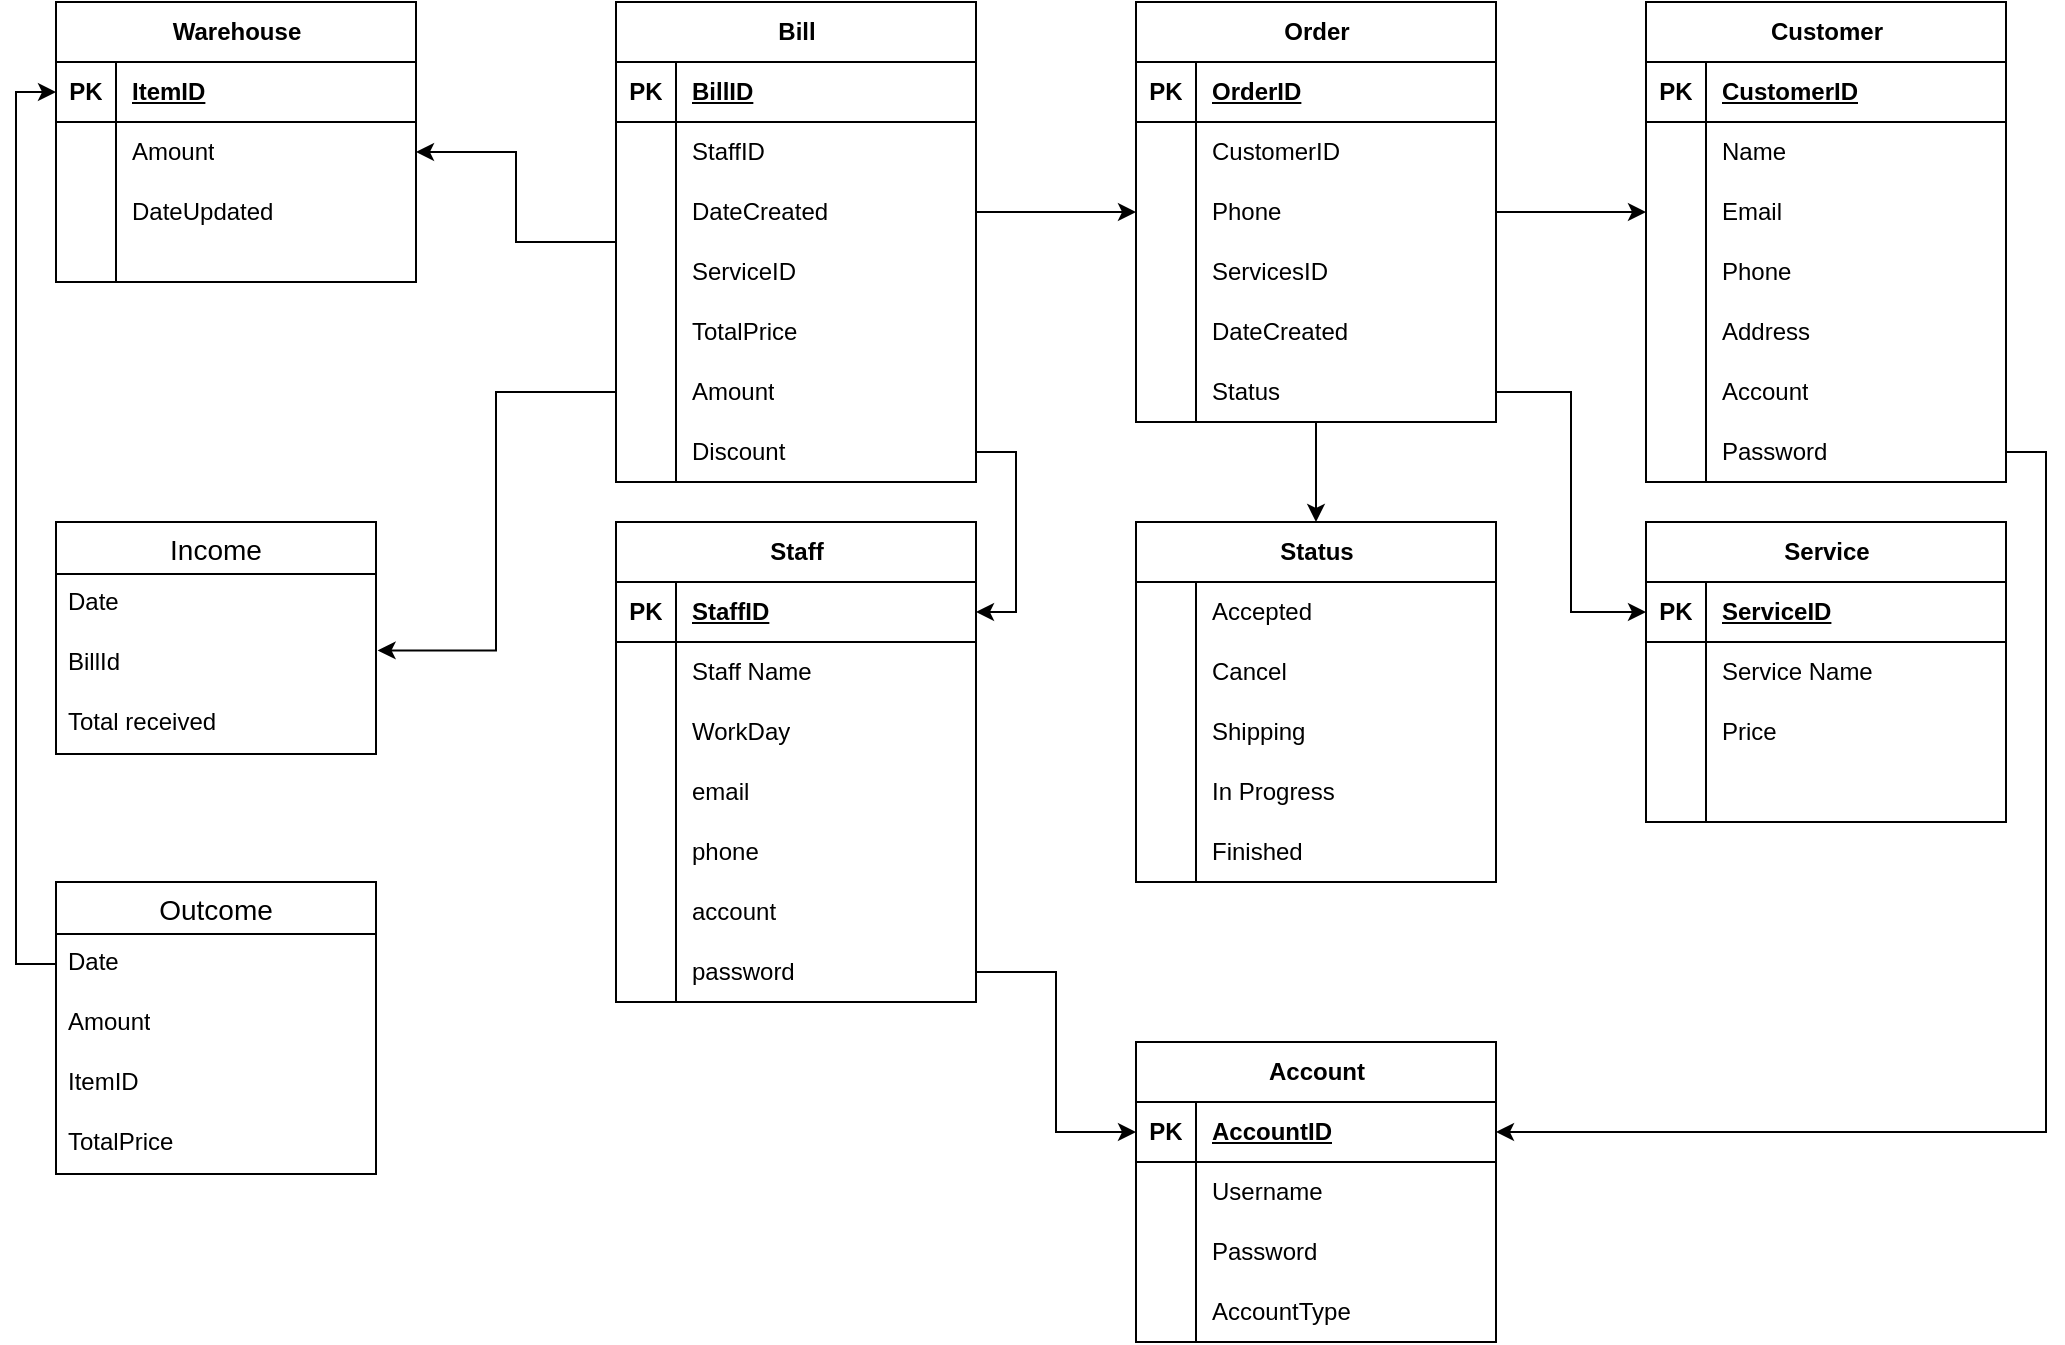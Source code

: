 <mxfile version="21.2.9" type="device">
  <diagram name="Page-1" id="o7wkLLLnTielFlloHfRZ">
    <mxGraphModel dx="1900" dy="541" grid="1" gridSize="10" guides="1" tooltips="1" connect="1" arrows="1" fold="1" page="1" pageScale="1" pageWidth="850" pageHeight="1100" math="0" shadow="0">
      <root>
        <mxCell id="0" />
        <mxCell id="1" parent="0" />
        <mxCell id="lb1HLrPJWHEXvHFpkIHX-1" value="Order" style="shape=table;startSize=30;container=1;collapsible=1;childLayout=tableLayout;fixedRows=1;rowLines=0;fontStyle=1;align=center;resizeLast=1;html=1;" vertex="1" parent="1">
          <mxGeometry x="80" y="80" width="180" height="210" as="geometry" />
        </mxCell>
        <mxCell id="lb1HLrPJWHEXvHFpkIHX-2" value="" style="shape=tableRow;horizontal=0;startSize=0;swimlaneHead=0;swimlaneBody=0;fillColor=none;collapsible=0;dropTarget=0;points=[[0,0.5],[1,0.5]];portConstraint=eastwest;top=0;left=0;right=0;bottom=1;" vertex="1" parent="lb1HLrPJWHEXvHFpkIHX-1">
          <mxGeometry y="30" width="180" height="30" as="geometry" />
        </mxCell>
        <mxCell id="lb1HLrPJWHEXvHFpkIHX-3" value="PK" style="shape=partialRectangle;connectable=0;fillColor=none;top=0;left=0;bottom=0;right=0;fontStyle=1;overflow=hidden;whiteSpace=wrap;html=1;" vertex="1" parent="lb1HLrPJWHEXvHFpkIHX-2">
          <mxGeometry width="30" height="30" as="geometry">
            <mxRectangle width="30" height="30" as="alternateBounds" />
          </mxGeometry>
        </mxCell>
        <mxCell id="lb1HLrPJWHEXvHFpkIHX-4" value="OrderID" style="shape=partialRectangle;connectable=0;fillColor=none;top=0;left=0;bottom=0;right=0;align=left;spacingLeft=6;fontStyle=5;overflow=hidden;whiteSpace=wrap;html=1;" vertex="1" parent="lb1HLrPJWHEXvHFpkIHX-2">
          <mxGeometry x="30" width="150" height="30" as="geometry">
            <mxRectangle width="150" height="30" as="alternateBounds" />
          </mxGeometry>
        </mxCell>
        <mxCell id="lb1HLrPJWHEXvHFpkIHX-5" value="" style="shape=tableRow;horizontal=0;startSize=0;swimlaneHead=0;swimlaneBody=0;fillColor=none;collapsible=0;dropTarget=0;points=[[0,0.5],[1,0.5]];portConstraint=eastwest;top=0;left=0;right=0;bottom=0;" vertex="1" parent="lb1HLrPJWHEXvHFpkIHX-1">
          <mxGeometry y="60" width="180" height="30" as="geometry" />
        </mxCell>
        <mxCell id="lb1HLrPJWHEXvHFpkIHX-6" value="" style="shape=partialRectangle;connectable=0;fillColor=none;top=0;left=0;bottom=0;right=0;editable=1;overflow=hidden;whiteSpace=wrap;html=1;" vertex="1" parent="lb1HLrPJWHEXvHFpkIHX-5">
          <mxGeometry width="30" height="30" as="geometry">
            <mxRectangle width="30" height="30" as="alternateBounds" />
          </mxGeometry>
        </mxCell>
        <mxCell id="lb1HLrPJWHEXvHFpkIHX-7" value="CustomerID" style="shape=partialRectangle;connectable=0;fillColor=none;top=0;left=0;bottom=0;right=0;align=left;spacingLeft=6;overflow=hidden;whiteSpace=wrap;html=1;" vertex="1" parent="lb1HLrPJWHEXvHFpkIHX-5">
          <mxGeometry x="30" width="150" height="30" as="geometry">
            <mxRectangle width="150" height="30" as="alternateBounds" />
          </mxGeometry>
        </mxCell>
        <mxCell id="lb1HLrPJWHEXvHFpkIHX-8" value="" style="shape=tableRow;horizontal=0;startSize=0;swimlaneHead=0;swimlaneBody=0;fillColor=none;collapsible=0;dropTarget=0;points=[[0,0.5],[1,0.5]];portConstraint=eastwest;top=0;left=0;right=0;bottom=0;" vertex="1" parent="lb1HLrPJWHEXvHFpkIHX-1">
          <mxGeometry y="90" width="180" height="30" as="geometry" />
        </mxCell>
        <mxCell id="lb1HLrPJWHEXvHFpkIHX-9" value="" style="shape=partialRectangle;connectable=0;fillColor=none;top=0;left=0;bottom=0;right=0;editable=1;overflow=hidden;whiteSpace=wrap;html=1;" vertex="1" parent="lb1HLrPJWHEXvHFpkIHX-8">
          <mxGeometry width="30" height="30" as="geometry">
            <mxRectangle width="30" height="30" as="alternateBounds" />
          </mxGeometry>
        </mxCell>
        <mxCell id="lb1HLrPJWHEXvHFpkIHX-10" value="Phone" style="shape=partialRectangle;connectable=0;fillColor=none;top=0;left=0;bottom=0;right=0;align=left;spacingLeft=6;overflow=hidden;whiteSpace=wrap;html=1;" vertex="1" parent="lb1HLrPJWHEXvHFpkIHX-8">
          <mxGeometry x="30" width="150" height="30" as="geometry">
            <mxRectangle width="150" height="30" as="alternateBounds" />
          </mxGeometry>
        </mxCell>
        <mxCell id="lb1HLrPJWHEXvHFpkIHX-11" value="" style="shape=tableRow;horizontal=0;startSize=0;swimlaneHead=0;swimlaneBody=0;fillColor=none;collapsible=0;dropTarget=0;points=[[0,0.5],[1,0.5]];portConstraint=eastwest;top=0;left=0;right=0;bottom=0;" vertex="1" parent="lb1HLrPJWHEXvHFpkIHX-1">
          <mxGeometry y="120" width="180" height="30" as="geometry" />
        </mxCell>
        <mxCell id="lb1HLrPJWHEXvHFpkIHX-12" value="" style="shape=partialRectangle;connectable=0;fillColor=none;top=0;left=0;bottom=0;right=0;editable=1;overflow=hidden;whiteSpace=wrap;html=1;" vertex="1" parent="lb1HLrPJWHEXvHFpkIHX-11">
          <mxGeometry width="30" height="30" as="geometry">
            <mxRectangle width="30" height="30" as="alternateBounds" />
          </mxGeometry>
        </mxCell>
        <mxCell id="lb1HLrPJWHEXvHFpkIHX-13" value="ServicesID" style="shape=partialRectangle;connectable=0;fillColor=none;top=0;left=0;bottom=0;right=0;align=left;spacingLeft=6;overflow=hidden;whiteSpace=wrap;html=1;" vertex="1" parent="lb1HLrPJWHEXvHFpkIHX-11">
          <mxGeometry x="30" width="150" height="30" as="geometry">
            <mxRectangle width="150" height="30" as="alternateBounds" />
          </mxGeometry>
        </mxCell>
        <mxCell id="lb1HLrPJWHEXvHFpkIHX-14" value="" style="shape=tableRow;horizontal=0;startSize=0;swimlaneHead=0;swimlaneBody=0;fillColor=none;collapsible=0;dropTarget=0;points=[[0,0.5],[1,0.5]];portConstraint=eastwest;top=0;left=0;right=0;bottom=0;" vertex="1" parent="lb1HLrPJWHEXvHFpkIHX-1">
          <mxGeometry y="150" width="180" height="30" as="geometry" />
        </mxCell>
        <mxCell id="lb1HLrPJWHEXvHFpkIHX-15" value="" style="shape=partialRectangle;connectable=0;fillColor=none;top=0;left=0;bottom=0;right=0;editable=1;overflow=hidden;whiteSpace=wrap;html=1;" vertex="1" parent="lb1HLrPJWHEXvHFpkIHX-14">
          <mxGeometry width="30" height="30" as="geometry">
            <mxRectangle width="30" height="30" as="alternateBounds" />
          </mxGeometry>
        </mxCell>
        <mxCell id="lb1HLrPJWHEXvHFpkIHX-16" value="DateCreated" style="shape=partialRectangle;connectable=0;fillColor=none;top=0;left=0;bottom=0;right=0;align=left;spacingLeft=6;overflow=hidden;whiteSpace=wrap;html=1;" vertex="1" parent="lb1HLrPJWHEXvHFpkIHX-14">
          <mxGeometry x="30" width="150" height="30" as="geometry">
            <mxRectangle width="150" height="30" as="alternateBounds" />
          </mxGeometry>
        </mxCell>
        <mxCell id="lb1HLrPJWHEXvHFpkIHX-17" value="" style="shape=tableRow;horizontal=0;startSize=0;swimlaneHead=0;swimlaneBody=0;fillColor=none;collapsible=0;dropTarget=0;points=[[0,0.5],[1,0.5]];portConstraint=eastwest;top=0;left=0;right=0;bottom=0;" vertex="1" parent="lb1HLrPJWHEXvHFpkIHX-1">
          <mxGeometry y="180" width="180" height="30" as="geometry" />
        </mxCell>
        <mxCell id="lb1HLrPJWHEXvHFpkIHX-18" value="" style="shape=partialRectangle;connectable=0;fillColor=none;top=0;left=0;bottom=0;right=0;editable=1;overflow=hidden;whiteSpace=wrap;html=1;" vertex="1" parent="lb1HLrPJWHEXvHFpkIHX-17">
          <mxGeometry width="30" height="30" as="geometry">
            <mxRectangle width="30" height="30" as="alternateBounds" />
          </mxGeometry>
        </mxCell>
        <mxCell id="lb1HLrPJWHEXvHFpkIHX-19" value="Status" style="shape=partialRectangle;connectable=0;fillColor=none;top=0;left=0;bottom=0;right=0;align=left;spacingLeft=6;overflow=hidden;whiteSpace=wrap;html=1;" vertex="1" parent="lb1HLrPJWHEXvHFpkIHX-17">
          <mxGeometry x="30" width="150" height="30" as="geometry">
            <mxRectangle width="150" height="30" as="alternateBounds" />
          </mxGeometry>
        </mxCell>
        <mxCell id="lb1HLrPJWHEXvHFpkIHX-20" value="Status" style="shape=table;startSize=30;container=1;collapsible=1;childLayout=tableLayout;fixedRows=1;rowLines=0;fontStyle=1;align=center;resizeLast=1;html=1;" vertex="1" parent="1">
          <mxGeometry x="80" y="340" width="180" height="180" as="geometry" />
        </mxCell>
        <mxCell id="lb1HLrPJWHEXvHFpkIHX-24" value="" style="shape=tableRow;horizontal=0;startSize=0;swimlaneHead=0;swimlaneBody=0;fillColor=none;collapsible=0;dropTarget=0;points=[[0,0.5],[1,0.5]];portConstraint=eastwest;top=0;left=0;right=0;bottom=0;" vertex="1" parent="lb1HLrPJWHEXvHFpkIHX-20">
          <mxGeometry y="30" width="180" height="30" as="geometry" />
        </mxCell>
        <mxCell id="lb1HLrPJWHEXvHFpkIHX-25" value="" style="shape=partialRectangle;connectable=0;fillColor=none;top=0;left=0;bottom=0;right=0;editable=1;overflow=hidden;whiteSpace=wrap;html=1;" vertex="1" parent="lb1HLrPJWHEXvHFpkIHX-24">
          <mxGeometry width="30" height="30" as="geometry">
            <mxRectangle width="30" height="30" as="alternateBounds" />
          </mxGeometry>
        </mxCell>
        <mxCell id="lb1HLrPJWHEXvHFpkIHX-26" value="Accepted" style="shape=partialRectangle;connectable=0;fillColor=none;top=0;left=0;bottom=0;right=0;align=left;spacingLeft=6;overflow=hidden;whiteSpace=wrap;html=1;" vertex="1" parent="lb1HLrPJWHEXvHFpkIHX-24">
          <mxGeometry x="30" width="150" height="30" as="geometry">
            <mxRectangle width="150" height="30" as="alternateBounds" />
          </mxGeometry>
        </mxCell>
        <mxCell id="lb1HLrPJWHEXvHFpkIHX-27" value="" style="shape=tableRow;horizontal=0;startSize=0;swimlaneHead=0;swimlaneBody=0;fillColor=none;collapsible=0;dropTarget=0;points=[[0,0.5],[1,0.5]];portConstraint=eastwest;top=0;left=0;right=0;bottom=0;" vertex="1" parent="lb1HLrPJWHEXvHFpkIHX-20">
          <mxGeometry y="60" width="180" height="30" as="geometry" />
        </mxCell>
        <mxCell id="lb1HLrPJWHEXvHFpkIHX-28" value="" style="shape=partialRectangle;connectable=0;fillColor=none;top=0;left=0;bottom=0;right=0;editable=1;overflow=hidden;whiteSpace=wrap;html=1;" vertex="1" parent="lb1HLrPJWHEXvHFpkIHX-27">
          <mxGeometry width="30" height="30" as="geometry">
            <mxRectangle width="30" height="30" as="alternateBounds" />
          </mxGeometry>
        </mxCell>
        <mxCell id="lb1HLrPJWHEXvHFpkIHX-29" value="Cancel" style="shape=partialRectangle;connectable=0;fillColor=none;top=0;left=0;bottom=0;right=0;align=left;spacingLeft=6;overflow=hidden;whiteSpace=wrap;html=1;" vertex="1" parent="lb1HLrPJWHEXvHFpkIHX-27">
          <mxGeometry x="30" width="150" height="30" as="geometry">
            <mxRectangle width="150" height="30" as="alternateBounds" />
          </mxGeometry>
        </mxCell>
        <mxCell id="lb1HLrPJWHEXvHFpkIHX-30" value="" style="shape=tableRow;horizontal=0;startSize=0;swimlaneHead=0;swimlaneBody=0;fillColor=none;collapsible=0;dropTarget=0;points=[[0,0.5],[1,0.5]];portConstraint=eastwest;top=0;left=0;right=0;bottom=0;" vertex="1" parent="lb1HLrPJWHEXvHFpkIHX-20">
          <mxGeometry y="90" width="180" height="30" as="geometry" />
        </mxCell>
        <mxCell id="lb1HLrPJWHEXvHFpkIHX-31" value="" style="shape=partialRectangle;connectable=0;fillColor=none;top=0;left=0;bottom=0;right=0;editable=1;overflow=hidden;whiteSpace=wrap;html=1;" vertex="1" parent="lb1HLrPJWHEXvHFpkIHX-30">
          <mxGeometry width="30" height="30" as="geometry">
            <mxRectangle width="30" height="30" as="alternateBounds" />
          </mxGeometry>
        </mxCell>
        <mxCell id="lb1HLrPJWHEXvHFpkIHX-32" value="Shipping" style="shape=partialRectangle;connectable=0;fillColor=none;top=0;left=0;bottom=0;right=0;align=left;spacingLeft=6;overflow=hidden;whiteSpace=wrap;html=1;" vertex="1" parent="lb1HLrPJWHEXvHFpkIHX-30">
          <mxGeometry x="30" width="150" height="30" as="geometry">
            <mxRectangle width="150" height="30" as="alternateBounds" />
          </mxGeometry>
        </mxCell>
        <mxCell id="lb1HLrPJWHEXvHFpkIHX-33" value="" style="shape=tableRow;horizontal=0;startSize=0;swimlaneHead=0;swimlaneBody=0;fillColor=none;collapsible=0;dropTarget=0;points=[[0,0.5],[1,0.5]];portConstraint=eastwest;top=0;left=0;right=0;bottom=0;" vertex="1" parent="lb1HLrPJWHEXvHFpkIHX-20">
          <mxGeometry y="120" width="180" height="30" as="geometry" />
        </mxCell>
        <mxCell id="lb1HLrPJWHEXvHFpkIHX-34" value="" style="shape=partialRectangle;connectable=0;fillColor=none;top=0;left=0;bottom=0;right=0;editable=1;overflow=hidden;whiteSpace=wrap;html=1;" vertex="1" parent="lb1HLrPJWHEXvHFpkIHX-33">
          <mxGeometry width="30" height="30" as="geometry">
            <mxRectangle width="30" height="30" as="alternateBounds" />
          </mxGeometry>
        </mxCell>
        <mxCell id="lb1HLrPJWHEXvHFpkIHX-35" value="In Progress" style="shape=partialRectangle;connectable=0;fillColor=none;top=0;left=0;bottom=0;right=0;align=left;spacingLeft=6;overflow=hidden;whiteSpace=wrap;html=1;" vertex="1" parent="lb1HLrPJWHEXvHFpkIHX-33">
          <mxGeometry x="30" width="150" height="30" as="geometry">
            <mxRectangle width="150" height="30" as="alternateBounds" />
          </mxGeometry>
        </mxCell>
        <mxCell id="lb1HLrPJWHEXvHFpkIHX-36" value="" style="shape=tableRow;horizontal=0;startSize=0;swimlaneHead=0;swimlaneBody=0;fillColor=none;collapsible=0;dropTarget=0;points=[[0,0.5],[1,0.5]];portConstraint=eastwest;top=0;left=0;right=0;bottom=0;" vertex="1" parent="lb1HLrPJWHEXvHFpkIHX-20">
          <mxGeometry y="150" width="180" height="30" as="geometry" />
        </mxCell>
        <mxCell id="lb1HLrPJWHEXvHFpkIHX-37" value="" style="shape=partialRectangle;connectable=0;fillColor=none;top=0;left=0;bottom=0;right=0;editable=1;overflow=hidden;whiteSpace=wrap;html=1;" vertex="1" parent="lb1HLrPJWHEXvHFpkIHX-36">
          <mxGeometry width="30" height="30" as="geometry">
            <mxRectangle width="30" height="30" as="alternateBounds" />
          </mxGeometry>
        </mxCell>
        <mxCell id="lb1HLrPJWHEXvHFpkIHX-38" value="Finished" style="shape=partialRectangle;connectable=0;fillColor=none;top=0;left=0;bottom=0;right=0;align=left;spacingLeft=6;overflow=hidden;whiteSpace=wrap;html=1;" vertex="1" parent="lb1HLrPJWHEXvHFpkIHX-36">
          <mxGeometry x="30" width="150" height="30" as="geometry">
            <mxRectangle width="150" height="30" as="alternateBounds" />
          </mxGeometry>
        </mxCell>
        <mxCell id="lb1HLrPJWHEXvHFpkIHX-42" value="Customer" style="shape=table;startSize=30;container=1;collapsible=1;childLayout=tableLayout;fixedRows=1;rowLines=0;fontStyle=1;align=center;resizeLast=1;html=1;" vertex="1" parent="1">
          <mxGeometry x="335" y="80" width="180" height="240" as="geometry" />
        </mxCell>
        <mxCell id="lb1HLrPJWHEXvHFpkIHX-43" value="" style="shape=tableRow;horizontal=0;startSize=0;swimlaneHead=0;swimlaneBody=0;fillColor=none;collapsible=0;dropTarget=0;points=[[0,0.5],[1,0.5]];portConstraint=eastwest;top=0;left=0;right=0;bottom=1;" vertex="1" parent="lb1HLrPJWHEXvHFpkIHX-42">
          <mxGeometry y="30" width="180" height="30" as="geometry" />
        </mxCell>
        <mxCell id="lb1HLrPJWHEXvHFpkIHX-44" value="PK" style="shape=partialRectangle;connectable=0;fillColor=none;top=0;left=0;bottom=0;right=0;fontStyle=1;overflow=hidden;whiteSpace=wrap;html=1;" vertex="1" parent="lb1HLrPJWHEXvHFpkIHX-43">
          <mxGeometry width="30" height="30" as="geometry">
            <mxRectangle width="30" height="30" as="alternateBounds" />
          </mxGeometry>
        </mxCell>
        <mxCell id="lb1HLrPJWHEXvHFpkIHX-45" value="CustomerID" style="shape=partialRectangle;connectable=0;fillColor=none;top=0;left=0;bottom=0;right=0;align=left;spacingLeft=6;fontStyle=5;overflow=hidden;whiteSpace=wrap;html=1;" vertex="1" parent="lb1HLrPJWHEXvHFpkIHX-43">
          <mxGeometry x="30" width="150" height="30" as="geometry">
            <mxRectangle width="150" height="30" as="alternateBounds" />
          </mxGeometry>
        </mxCell>
        <mxCell id="lb1HLrPJWHEXvHFpkIHX-46" value="" style="shape=tableRow;horizontal=0;startSize=0;swimlaneHead=0;swimlaneBody=0;fillColor=none;collapsible=0;dropTarget=0;points=[[0,0.5],[1,0.5]];portConstraint=eastwest;top=0;left=0;right=0;bottom=0;" vertex="1" parent="lb1HLrPJWHEXvHFpkIHX-42">
          <mxGeometry y="60" width="180" height="30" as="geometry" />
        </mxCell>
        <mxCell id="lb1HLrPJWHEXvHFpkIHX-47" value="" style="shape=partialRectangle;connectable=0;fillColor=none;top=0;left=0;bottom=0;right=0;editable=1;overflow=hidden;whiteSpace=wrap;html=1;" vertex="1" parent="lb1HLrPJWHEXvHFpkIHX-46">
          <mxGeometry width="30" height="30" as="geometry">
            <mxRectangle width="30" height="30" as="alternateBounds" />
          </mxGeometry>
        </mxCell>
        <mxCell id="lb1HLrPJWHEXvHFpkIHX-48" value="Name" style="shape=partialRectangle;connectable=0;fillColor=none;top=0;left=0;bottom=0;right=0;align=left;spacingLeft=6;overflow=hidden;whiteSpace=wrap;html=1;" vertex="1" parent="lb1HLrPJWHEXvHFpkIHX-46">
          <mxGeometry x="30" width="150" height="30" as="geometry">
            <mxRectangle width="150" height="30" as="alternateBounds" />
          </mxGeometry>
        </mxCell>
        <mxCell id="lb1HLrPJWHEXvHFpkIHX-49" value="" style="shape=tableRow;horizontal=0;startSize=0;swimlaneHead=0;swimlaneBody=0;fillColor=none;collapsible=0;dropTarget=0;points=[[0,0.5],[1,0.5]];portConstraint=eastwest;top=0;left=0;right=0;bottom=0;" vertex="1" parent="lb1HLrPJWHEXvHFpkIHX-42">
          <mxGeometry y="90" width="180" height="30" as="geometry" />
        </mxCell>
        <mxCell id="lb1HLrPJWHEXvHFpkIHX-50" value="" style="shape=partialRectangle;connectable=0;fillColor=none;top=0;left=0;bottom=0;right=0;editable=1;overflow=hidden;whiteSpace=wrap;html=1;" vertex="1" parent="lb1HLrPJWHEXvHFpkIHX-49">
          <mxGeometry width="30" height="30" as="geometry">
            <mxRectangle width="30" height="30" as="alternateBounds" />
          </mxGeometry>
        </mxCell>
        <mxCell id="lb1HLrPJWHEXvHFpkIHX-51" value="Email" style="shape=partialRectangle;connectable=0;fillColor=none;top=0;left=0;bottom=0;right=0;align=left;spacingLeft=6;overflow=hidden;whiteSpace=wrap;html=1;" vertex="1" parent="lb1HLrPJWHEXvHFpkIHX-49">
          <mxGeometry x="30" width="150" height="30" as="geometry">
            <mxRectangle width="150" height="30" as="alternateBounds" />
          </mxGeometry>
        </mxCell>
        <mxCell id="lb1HLrPJWHEXvHFpkIHX-52" value="" style="shape=tableRow;horizontal=0;startSize=0;swimlaneHead=0;swimlaneBody=0;fillColor=none;collapsible=0;dropTarget=0;points=[[0,0.5],[1,0.5]];portConstraint=eastwest;top=0;left=0;right=0;bottom=0;" vertex="1" parent="lb1HLrPJWHEXvHFpkIHX-42">
          <mxGeometry y="120" width="180" height="30" as="geometry" />
        </mxCell>
        <mxCell id="lb1HLrPJWHEXvHFpkIHX-53" value="" style="shape=partialRectangle;connectable=0;fillColor=none;top=0;left=0;bottom=0;right=0;editable=1;overflow=hidden;whiteSpace=wrap;html=1;" vertex="1" parent="lb1HLrPJWHEXvHFpkIHX-52">
          <mxGeometry width="30" height="30" as="geometry">
            <mxRectangle width="30" height="30" as="alternateBounds" />
          </mxGeometry>
        </mxCell>
        <mxCell id="lb1HLrPJWHEXvHFpkIHX-54" value="Phone" style="shape=partialRectangle;connectable=0;fillColor=none;top=0;left=0;bottom=0;right=0;align=left;spacingLeft=6;overflow=hidden;whiteSpace=wrap;html=1;" vertex="1" parent="lb1HLrPJWHEXvHFpkIHX-52">
          <mxGeometry x="30" width="150" height="30" as="geometry">
            <mxRectangle width="150" height="30" as="alternateBounds" />
          </mxGeometry>
        </mxCell>
        <mxCell id="lb1HLrPJWHEXvHFpkIHX-189" value="" style="shape=tableRow;horizontal=0;startSize=0;swimlaneHead=0;swimlaneBody=0;fillColor=none;collapsible=0;dropTarget=0;points=[[0,0.5],[1,0.5]];portConstraint=eastwest;top=0;left=0;right=0;bottom=0;" vertex="1" parent="lb1HLrPJWHEXvHFpkIHX-42">
          <mxGeometry y="150" width="180" height="30" as="geometry" />
        </mxCell>
        <mxCell id="lb1HLrPJWHEXvHFpkIHX-190" value="" style="shape=partialRectangle;connectable=0;fillColor=none;top=0;left=0;bottom=0;right=0;editable=1;overflow=hidden;whiteSpace=wrap;html=1;" vertex="1" parent="lb1HLrPJWHEXvHFpkIHX-189">
          <mxGeometry width="30" height="30" as="geometry">
            <mxRectangle width="30" height="30" as="alternateBounds" />
          </mxGeometry>
        </mxCell>
        <mxCell id="lb1HLrPJWHEXvHFpkIHX-191" value="Address" style="shape=partialRectangle;connectable=0;fillColor=none;top=0;left=0;bottom=0;right=0;align=left;spacingLeft=6;overflow=hidden;whiteSpace=wrap;html=1;" vertex="1" parent="lb1HLrPJWHEXvHFpkIHX-189">
          <mxGeometry x="30" width="150" height="30" as="geometry">
            <mxRectangle width="150" height="30" as="alternateBounds" />
          </mxGeometry>
        </mxCell>
        <mxCell id="lb1HLrPJWHEXvHFpkIHX-55" value="" style="shape=tableRow;horizontal=0;startSize=0;swimlaneHead=0;swimlaneBody=0;fillColor=none;collapsible=0;dropTarget=0;points=[[0,0.5],[1,0.5]];portConstraint=eastwest;top=0;left=0;right=0;bottom=0;" vertex="1" parent="lb1HLrPJWHEXvHFpkIHX-42">
          <mxGeometry y="180" width="180" height="30" as="geometry" />
        </mxCell>
        <mxCell id="lb1HLrPJWHEXvHFpkIHX-56" value="" style="shape=partialRectangle;connectable=0;fillColor=none;top=0;left=0;bottom=0;right=0;editable=1;overflow=hidden;whiteSpace=wrap;html=1;" vertex="1" parent="lb1HLrPJWHEXvHFpkIHX-55">
          <mxGeometry width="30" height="30" as="geometry">
            <mxRectangle width="30" height="30" as="alternateBounds" />
          </mxGeometry>
        </mxCell>
        <mxCell id="lb1HLrPJWHEXvHFpkIHX-57" value="Account" style="shape=partialRectangle;connectable=0;fillColor=none;top=0;left=0;bottom=0;right=0;align=left;spacingLeft=6;overflow=hidden;whiteSpace=wrap;html=1;" vertex="1" parent="lb1HLrPJWHEXvHFpkIHX-55">
          <mxGeometry x="30" width="150" height="30" as="geometry">
            <mxRectangle width="150" height="30" as="alternateBounds" />
          </mxGeometry>
        </mxCell>
        <mxCell id="lb1HLrPJWHEXvHFpkIHX-58" value="" style="shape=tableRow;horizontal=0;startSize=0;swimlaneHead=0;swimlaneBody=0;fillColor=none;collapsible=0;dropTarget=0;points=[[0,0.5],[1,0.5]];portConstraint=eastwest;top=0;left=0;right=0;bottom=0;" vertex="1" parent="lb1HLrPJWHEXvHFpkIHX-42">
          <mxGeometry y="210" width="180" height="30" as="geometry" />
        </mxCell>
        <mxCell id="lb1HLrPJWHEXvHFpkIHX-59" value="" style="shape=partialRectangle;connectable=0;fillColor=none;top=0;left=0;bottom=0;right=0;editable=1;overflow=hidden;whiteSpace=wrap;html=1;" vertex="1" parent="lb1HLrPJWHEXvHFpkIHX-58">
          <mxGeometry width="30" height="30" as="geometry">
            <mxRectangle width="30" height="30" as="alternateBounds" />
          </mxGeometry>
        </mxCell>
        <mxCell id="lb1HLrPJWHEXvHFpkIHX-60" value="Password" style="shape=partialRectangle;connectable=0;fillColor=none;top=0;left=0;bottom=0;right=0;align=left;spacingLeft=6;overflow=hidden;whiteSpace=wrap;html=1;" vertex="1" parent="lb1HLrPJWHEXvHFpkIHX-58">
          <mxGeometry x="30" width="150" height="30" as="geometry">
            <mxRectangle width="150" height="30" as="alternateBounds" />
          </mxGeometry>
        </mxCell>
        <mxCell id="lb1HLrPJWHEXvHFpkIHX-62" value="Service" style="shape=table;startSize=30;container=1;collapsible=1;childLayout=tableLayout;fixedRows=1;rowLines=0;fontStyle=1;align=center;resizeLast=1;html=1;" vertex="1" parent="1">
          <mxGeometry x="335" y="340" width="180" height="150" as="geometry" />
        </mxCell>
        <mxCell id="lb1HLrPJWHEXvHFpkIHX-63" value="" style="shape=tableRow;horizontal=0;startSize=0;swimlaneHead=0;swimlaneBody=0;fillColor=none;collapsible=0;dropTarget=0;points=[[0,0.5],[1,0.5]];portConstraint=eastwest;top=0;left=0;right=0;bottom=1;" vertex="1" parent="lb1HLrPJWHEXvHFpkIHX-62">
          <mxGeometry y="30" width="180" height="30" as="geometry" />
        </mxCell>
        <mxCell id="lb1HLrPJWHEXvHFpkIHX-64" value="PK" style="shape=partialRectangle;connectable=0;fillColor=none;top=0;left=0;bottom=0;right=0;fontStyle=1;overflow=hidden;whiteSpace=wrap;html=1;" vertex="1" parent="lb1HLrPJWHEXvHFpkIHX-63">
          <mxGeometry width="30" height="30" as="geometry">
            <mxRectangle width="30" height="30" as="alternateBounds" />
          </mxGeometry>
        </mxCell>
        <mxCell id="lb1HLrPJWHEXvHFpkIHX-65" value="ServiceID" style="shape=partialRectangle;connectable=0;fillColor=none;top=0;left=0;bottom=0;right=0;align=left;spacingLeft=6;fontStyle=5;overflow=hidden;whiteSpace=wrap;html=1;" vertex="1" parent="lb1HLrPJWHEXvHFpkIHX-63">
          <mxGeometry x="30" width="150" height="30" as="geometry">
            <mxRectangle width="150" height="30" as="alternateBounds" />
          </mxGeometry>
        </mxCell>
        <mxCell id="lb1HLrPJWHEXvHFpkIHX-66" value="" style="shape=tableRow;horizontal=0;startSize=0;swimlaneHead=0;swimlaneBody=0;fillColor=none;collapsible=0;dropTarget=0;points=[[0,0.5],[1,0.5]];portConstraint=eastwest;top=0;left=0;right=0;bottom=0;" vertex="1" parent="lb1HLrPJWHEXvHFpkIHX-62">
          <mxGeometry y="60" width="180" height="30" as="geometry" />
        </mxCell>
        <mxCell id="lb1HLrPJWHEXvHFpkIHX-67" value="" style="shape=partialRectangle;connectable=0;fillColor=none;top=0;left=0;bottom=0;right=0;editable=1;overflow=hidden;whiteSpace=wrap;html=1;" vertex="1" parent="lb1HLrPJWHEXvHFpkIHX-66">
          <mxGeometry width="30" height="30" as="geometry">
            <mxRectangle width="30" height="30" as="alternateBounds" />
          </mxGeometry>
        </mxCell>
        <mxCell id="lb1HLrPJWHEXvHFpkIHX-68" value="Service Name" style="shape=partialRectangle;connectable=0;fillColor=none;top=0;left=0;bottom=0;right=0;align=left;spacingLeft=6;overflow=hidden;whiteSpace=wrap;html=1;" vertex="1" parent="lb1HLrPJWHEXvHFpkIHX-66">
          <mxGeometry x="30" width="150" height="30" as="geometry">
            <mxRectangle width="150" height="30" as="alternateBounds" />
          </mxGeometry>
        </mxCell>
        <mxCell id="lb1HLrPJWHEXvHFpkIHX-69" value="" style="shape=tableRow;horizontal=0;startSize=0;swimlaneHead=0;swimlaneBody=0;fillColor=none;collapsible=0;dropTarget=0;points=[[0,0.5],[1,0.5]];portConstraint=eastwest;top=0;left=0;right=0;bottom=0;" vertex="1" parent="lb1HLrPJWHEXvHFpkIHX-62">
          <mxGeometry y="90" width="180" height="30" as="geometry" />
        </mxCell>
        <mxCell id="lb1HLrPJWHEXvHFpkIHX-70" value="" style="shape=partialRectangle;connectable=0;fillColor=none;top=0;left=0;bottom=0;right=0;editable=1;overflow=hidden;whiteSpace=wrap;html=1;" vertex="1" parent="lb1HLrPJWHEXvHFpkIHX-69">
          <mxGeometry width="30" height="30" as="geometry">
            <mxRectangle width="30" height="30" as="alternateBounds" />
          </mxGeometry>
        </mxCell>
        <mxCell id="lb1HLrPJWHEXvHFpkIHX-71" value="Price" style="shape=partialRectangle;connectable=0;fillColor=none;top=0;left=0;bottom=0;right=0;align=left;spacingLeft=6;overflow=hidden;whiteSpace=wrap;html=1;" vertex="1" parent="lb1HLrPJWHEXvHFpkIHX-69">
          <mxGeometry x="30" width="150" height="30" as="geometry">
            <mxRectangle width="150" height="30" as="alternateBounds" />
          </mxGeometry>
        </mxCell>
        <mxCell id="lb1HLrPJWHEXvHFpkIHX-72" value="" style="shape=tableRow;horizontal=0;startSize=0;swimlaneHead=0;swimlaneBody=0;fillColor=none;collapsible=0;dropTarget=0;points=[[0,0.5],[1,0.5]];portConstraint=eastwest;top=0;left=0;right=0;bottom=0;" vertex="1" parent="lb1HLrPJWHEXvHFpkIHX-62">
          <mxGeometry y="120" width="180" height="30" as="geometry" />
        </mxCell>
        <mxCell id="lb1HLrPJWHEXvHFpkIHX-73" value="" style="shape=partialRectangle;connectable=0;fillColor=none;top=0;left=0;bottom=0;right=0;editable=1;overflow=hidden;whiteSpace=wrap;html=1;" vertex="1" parent="lb1HLrPJWHEXvHFpkIHX-72">
          <mxGeometry width="30" height="30" as="geometry">
            <mxRectangle width="30" height="30" as="alternateBounds" />
          </mxGeometry>
        </mxCell>
        <mxCell id="lb1HLrPJWHEXvHFpkIHX-74" value="" style="shape=partialRectangle;connectable=0;fillColor=none;top=0;left=0;bottom=0;right=0;align=left;spacingLeft=6;overflow=hidden;whiteSpace=wrap;html=1;" vertex="1" parent="lb1HLrPJWHEXvHFpkIHX-72">
          <mxGeometry x="30" width="150" height="30" as="geometry">
            <mxRectangle width="150" height="30" as="alternateBounds" />
          </mxGeometry>
        </mxCell>
        <mxCell id="lb1HLrPJWHEXvHFpkIHX-76" value="Bill" style="shape=table;startSize=30;container=1;collapsible=1;childLayout=tableLayout;fixedRows=1;rowLines=0;fontStyle=1;align=center;resizeLast=1;html=1;" vertex="1" parent="1">
          <mxGeometry x="-180" y="80" width="180" height="240" as="geometry" />
        </mxCell>
        <mxCell id="lb1HLrPJWHEXvHFpkIHX-77" value="" style="shape=tableRow;horizontal=0;startSize=0;swimlaneHead=0;swimlaneBody=0;fillColor=none;collapsible=0;dropTarget=0;points=[[0,0.5],[1,0.5]];portConstraint=eastwest;top=0;left=0;right=0;bottom=1;" vertex="1" parent="lb1HLrPJWHEXvHFpkIHX-76">
          <mxGeometry y="30" width="180" height="30" as="geometry" />
        </mxCell>
        <mxCell id="lb1HLrPJWHEXvHFpkIHX-78" value="PK" style="shape=partialRectangle;connectable=0;fillColor=none;top=0;left=0;bottom=0;right=0;fontStyle=1;overflow=hidden;whiteSpace=wrap;html=1;" vertex="1" parent="lb1HLrPJWHEXvHFpkIHX-77">
          <mxGeometry width="30" height="30" as="geometry">
            <mxRectangle width="30" height="30" as="alternateBounds" />
          </mxGeometry>
        </mxCell>
        <mxCell id="lb1HLrPJWHEXvHFpkIHX-79" value="BillID" style="shape=partialRectangle;connectable=0;fillColor=none;top=0;left=0;bottom=0;right=0;align=left;spacingLeft=6;fontStyle=5;overflow=hidden;whiteSpace=wrap;html=1;" vertex="1" parent="lb1HLrPJWHEXvHFpkIHX-77">
          <mxGeometry x="30" width="150" height="30" as="geometry">
            <mxRectangle width="150" height="30" as="alternateBounds" />
          </mxGeometry>
        </mxCell>
        <mxCell id="lb1HLrPJWHEXvHFpkIHX-80" value="" style="shape=tableRow;horizontal=0;startSize=0;swimlaneHead=0;swimlaneBody=0;fillColor=none;collapsible=0;dropTarget=0;points=[[0,0.5],[1,0.5]];portConstraint=eastwest;top=0;left=0;right=0;bottom=0;" vertex="1" parent="lb1HLrPJWHEXvHFpkIHX-76">
          <mxGeometry y="60" width="180" height="30" as="geometry" />
        </mxCell>
        <mxCell id="lb1HLrPJWHEXvHFpkIHX-81" value="" style="shape=partialRectangle;connectable=0;fillColor=none;top=0;left=0;bottom=0;right=0;editable=1;overflow=hidden;whiteSpace=wrap;html=1;" vertex="1" parent="lb1HLrPJWHEXvHFpkIHX-80">
          <mxGeometry width="30" height="30" as="geometry">
            <mxRectangle width="30" height="30" as="alternateBounds" />
          </mxGeometry>
        </mxCell>
        <mxCell id="lb1HLrPJWHEXvHFpkIHX-82" value="StaffID" style="shape=partialRectangle;connectable=0;fillColor=none;top=0;left=0;bottom=0;right=0;align=left;spacingLeft=6;overflow=hidden;whiteSpace=wrap;html=1;" vertex="1" parent="lb1HLrPJWHEXvHFpkIHX-80">
          <mxGeometry x="30" width="150" height="30" as="geometry">
            <mxRectangle width="150" height="30" as="alternateBounds" />
          </mxGeometry>
        </mxCell>
        <mxCell id="lb1HLrPJWHEXvHFpkIHX-83" value="" style="shape=tableRow;horizontal=0;startSize=0;swimlaneHead=0;swimlaneBody=0;fillColor=none;collapsible=0;dropTarget=0;points=[[0,0.5],[1,0.5]];portConstraint=eastwest;top=0;left=0;right=0;bottom=0;" vertex="1" parent="lb1HLrPJWHEXvHFpkIHX-76">
          <mxGeometry y="90" width="180" height="30" as="geometry" />
        </mxCell>
        <mxCell id="lb1HLrPJWHEXvHFpkIHX-84" value="" style="shape=partialRectangle;connectable=0;fillColor=none;top=0;left=0;bottom=0;right=0;editable=1;overflow=hidden;whiteSpace=wrap;html=1;" vertex="1" parent="lb1HLrPJWHEXvHFpkIHX-83">
          <mxGeometry width="30" height="30" as="geometry">
            <mxRectangle width="30" height="30" as="alternateBounds" />
          </mxGeometry>
        </mxCell>
        <mxCell id="lb1HLrPJWHEXvHFpkIHX-85" value="DateCreated" style="shape=partialRectangle;connectable=0;fillColor=none;top=0;left=0;bottom=0;right=0;align=left;spacingLeft=6;overflow=hidden;whiteSpace=wrap;html=1;" vertex="1" parent="lb1HLrPJWHEXvHFpkIHX-83">
          <mxGeometry x="30" width="150" height="30" as="geometry">
            <mxRectangle width="150" height="30" as="alternateBounds" />
          </mxGeometry>
        </mxCell>
        <mxCell id="lb1HLrPJWHEXvHFpkIHX-106" value="" style="shape=tableRow;horizontal=0;startSize=0;swimlaneHead=0;swimlaneBody=0;fillColor=none;collapsible=0;dropTarget=0;points=[[0,0.5],[1,0.5]];portConstraint=eastwest;top=0;left=0;right=0;bottom=0;" vertex="1" parent="lb1HLrPJWHEXvHFpkIHX-76">
          <mxGeometry y="120" width="180" height="30" as="geometry" />
        </mxCell>
        <mxCell id="lb1HLrPJWHEXvHFpkIHX-107" value="" style="shape=partialRectangle;connectable=0;fillColor=none;top=0;left=0;bottom=0;right=0;editable=1;overflow=hidden;whiteSpace=wrap;html=1;" vertex="1" parent="lb1HLrPJWHEXvHFpkIHX-106">
          <mxGeometry width="30" height="30" as="geometry">
            <mxRectangle width="30" height="30" as="alternateBounds" />
          </mxGeometry>
        </mxCell>
        <mxCell id="lb1HLrPJWHEXvHFpkIHX-108" value="ServiceID" style="shape=partialRectangle;connectable=0;fillColor=none;top=0;left=0;bottom=0;right=0;align=left;spacingLeft=6;overflow=hidden;whiteSpace=wrap;html=1;" vertex="1" parent="lb1HLrPJWHEXvHFpkIHX-106">
          <mxGeometry x="30" width="150" height="30" as="geometry">
            <mxRectangle width="150" height="30" as="alternateBounds" />
          </mxGeometry>
        </mxCell>
        <mxCell id="lb1HLrPJWHEXvHFpkIHX-86" value="" style="shape=tableRow;horizontal=0;startSize=0;swimlaneHead=0;swimlaneBody=0;fillColor=none;collapsible=0;dropTarget=0;points=[[0,0.5],[1,0.5]];portConstraint=eastwest;top=0;left=0;right=0;bottom=0;" vertex="1" parent="lb1HLrPJWHEXvHFpkIHX-76">
          <mxGeometry y="150" width="180" height="30" as="geometry" />
        </mxCell>
        <mxCell id="lb1HLrPJWHEXvHFpkIHX-87" value="" style="shape=partialRectangle;connectable=0;fillColor=none;top=0;left=0;bottom=0;right=0;editable=1;overflow=hidden;whiteSpace=wrap;html=1;" vertex="1" parent="lb1HLrPJWHEXvHFpkIHX-86">
          <mxGeometry width="30" height="30" as="geometry">
            <mxRectangle width="30" height="30" as="alternateBounds" />
          </mxGeometry>
        </mxCell>
        <mxCell id="lb1HLrPJWHEXvHFpkIHX-88" value="TotalPrice" style="shape=partialRectangle;connectable=0;fillColor=none;top=0;left=0;bottom=0;right=0;align=left;spacingLeft=6;overflow=hidden;whiteSpace=wrap;html=1;" vertex="1" parent="lb1HLrPJWHEXvHFpkIHX-86">
          <mxGeometry x="30" width="150" height="30" as="geometry">
            <mxRectangle width="150" height="30" as="alternateBounds" />
          </mxGeometry>
        </mxCell>
        <mxCell id="lb1HLrPJWHEXvHFpkIHX-109" value="" style="shape=tableRow;horizontal=0;startSize=0;swimlaneHead=0;swimlaneBody=0;fillColor=none;collapsible=0;dropTarget=0;points=[[0,0.5],[1,0.5]];portConstraint=eastwest;top=0;left=0;right=0;bottom=0;" vertex="1" parent="lb1HLrPJWHEXvHFpkIHX-76">
          <mxGeometry y="180" width="180" height="30" as="geometry" />
        </mxCell>
        <mxCell id="lb1HLrPJWHEXvHFpkIHX-110" value="" style="shape=partialRectangle;connectable=0;fillColor=none;top=0;left=0;bottom=0;right=0;editable=1;overflow=hidden;whiteSpace=wrap;html=1;" vertex="1" parent="lb1HLrPJWHEXvHFpkIHX-109">
          <mxGeometry width="30" height="30" as="geometry">
            <mxRectangle width="30" height="30" as="alternateBounds" />
          </mxGeometry>
        </mxCell>
        <mxCell id="lb1HLrPJWHEXvHFpkIHX-111" value="Amount" style="shape=partialRectangle;connectable=0;fillColor=none;top=0;left=0;bottom=0;right=0;align=left;spacingLeft=6;overflow=hidden;whiteSpace=wrap;html=1;" vertex="1" parent="lb1HLrPJWHEXvHFpkIHX-109">
          <mxGeometry x="30" width="150" height="30" as="geometry">
            <mxRectangle width="150" height="30" as="alternateBounds" />
          </mxGeometry>
        </mxCell>
        <mxCell id="lb1HLrPJWHEXvHFpkIHX-89" value="" style="shape=tableRow;horizontal=0;startSize=0;swimlaneHead=0;swimlaneBody=0;fillColor=none;collapsible=0;dropTarget=0;points=[[0,0.5],[1,0.5]];portConstraint=eastwest;top=0;left=0;right=0;bottom=0;" vertex="1" parent="lb1HLrPJWHEXvHFpkIHX-76">
          <mxGeometry y="210" width="180" height="30" as="geometry" />
        </mxCell>
        <mxCell id="lb1HLrPJWHEXvHFpkIHX-90" value="" style="shape=partialRectangle;connectable=0;fillColor=none;top=0;left=0;bottom=0;right=0;editable=1;overflow=hidden;whiteSpace=wrap;html=1;" vertex="1" parent="lb1HLrPJWHEXvHFpkIHX-89">
          <mxGeometry width="30" height="30" as="geometry">
            <mxRectangle width="30" height="30" as="alternateBounds" />
          </mxGeometry>
        </mxCell>
        <mxCell id="lb1HLrPJWHEXvHFpkIHX-91" value="Discount" style="shape=partialRectangle;connectable=0;fillColor=none;top=0;left=0;bottom=0;right=0;align=left;spacingLeft=6;overflow=hidden;whiteSpace=wrap;html=1;" vertex="1" parent="lb1HLrPJWHEXvHFpkIHX-89">
          <mxGeometry x="30" width="150" height="30" as="geometry">
            <mxRectangle width="150" height="30" as="alternateBounds" />
          </mxGeometry>
        </mxCell>
        <mxCell id="lb1HLrPJWHEXvHFpkIHX-92" style="edgeStyle=orthogonalEdgeStyle;rounded=0;orthogonalLoop=1;jettySize=auto;html=1;exitX=1;exitY=0.5;exitDx=0;exitDy=0;entryX=0;entryY=0.5;entryDx=0;entryDy=0;" edge="1" parent="1" source="lb1HLrPJWHEXvHFpkIHX-83" target="lb1HLrPJWHEXvHFpkIHX-8">
          <mxGeometry relative="1" as="geometry" />
        </mxCell>
        <mxCell id="lb1HLrPJWHEXvHFpkIHX-93" value="Staff" style="shape=table;startSize=30;container=1;collapsible=1;childLayout=tableLayout;fixedRows=1;rowLines=0;fontStyle=1;align=center;resizeLast=1;html=1;" vertex="1" parent="1">
          <mxGeometry x="-180" y="340" width="180" height="240" as="geometry" />
        </mxCell>
        <mxCell id="lb1HLrPJWHEXvHFpkIHX-94" value="" style="shape=tableRow;horizontal=0;startSize=0;swimlaneHead=0;swimlaneBody=0;fillColor=none;collapsible=0;dropTarget=0;points=[[0,0.5],[1,0.5]];portConstraint=eastwest;top=0;left=0;right=0;bottom=1;" vertex="1" parent="lb1HLrPJWHEXvHFpkIHX-93">
          <mxGeometry y="30" width="180" height="30" as="geometry" />
        </mxCell>
        <mxCell id="lb1HLrPJWHEXvHFpkIHX-95" value="PK" style="shape=partialRectangle;connectable=0;fillColor=none;top=0;left=0;bottom=0;right=0;fontStyle=1;overflow=hidden;whiteSpace=wrap;html=1;" vertex="1" parent="lb1HLrPJWHEXvHFpkIHX-94">
          <mxGeometry width="30" height="30" as="geometry">
            <mxRectangle width="30" height="30" as="alternateBounds" />
          </mxGeometry>
        </mxCell>
        <mxCell id="lb1HLrPJWHEXvHFpkIHX-96" value="StaffID" style="shape=partialRectangle;connectable=0;fillColor=none;top=0;left=0;bottom=0;right=0;align=left;spacingLeft=6;fontStyle=5;overflow=hidden;whiteSpace=wrap;html=1;" vertex="1" parent="lb1HLrPJWHEXvHFpkIHX-94">
          <mxGeometry x="30" width="150" height="30" as="geometry">
            <mxRectangle width="150" height="30" as="alternateBounds" />
          </mxGeometry>
        </mxCell>
        <mxCell id="lb1HLrPJWHEXvHFpkIHX-97" value="" style="shape=tableRow;horizontal=0;startSize=0;swimlaneHead=0;swimlaneBody=0;fillColor=none;collapsible=0;dropTarget=0;points=[[0,0.5],[1,0.5]];portConstraint=eastwest;top=0;left=0;right=0;bottom=0;" vertex="1" parent="lb1HLrPJWHEXvHFpkIHX-93">
          <mxGeometry y="60" width="180" height="30" as="geometry" />
        </mxCell>
        <mxCell id="lb1HLrPJWHEXvHFpkIHX-98" value="" style="shape=partialRectangle;connectable=0;fillColor=none;top=0;left=0;bottom=0;right=0;editable=1;overflow=hidden;whiteSpace=wrap;html=1;" vertex="1" parent="lb1HLrPJWHEXvHFpkIHX-97">
          <mxGeometry width="30" height="30" as="geometry">
            <mxRectangle width="30" height="30" as="alternateBounds" />
          </mxGeometry>
        </mxCell>
        <mxCell id="lb1HLrPJWHEXvHFpkIHX-99" value="Staff Name" style="shape=partialRectangle;connectable=0;fillColor=none;top=0;left=0;bottom=0;right=0;align=left;spacingLeft=6;overflow=hidden;whiteSpace=wrap;html=1;" vertex="1" parent="lb1HLrPJWHEXvHFpkIHX-97">
          <mxGeometry x="30" width="150" height="30" as="geometry">
            <mxRectangle width="150" height="30" as="alternateBounds" />
          </mxGeometry>
        </mxCell>
        <mxCell id="lb1HLrPJWHEXvHFpkIHX-100" value="" style="shape=tableRow;horizontal=0;startSize=0;swimlaneHead=0;swimlaneBody=0;fillColor=none;collapsible=0;dropTarget=0;points=[[0,0.5],[1,0.5]];portConstraint=eastwest;top=0;left=0;right=0;bottom=0;" vertex="1" parent="lb1HLrPJWHEXvHFpkIHX-93">
          <mxGeometry y="90" width="180" height="30" as="geometry" />
        </mxCell>
        <mxCell id="lb1HLrPJWHEXvHFpkIHX-101" value="" style="shape=partialRectangle;connectable=0;fillColor=none;top=0;left=0;bottom=0;right=0;editable=1;overflow=hidden;whiteSpace=wrap;html=1;" vertex="1" parent="lb1HLrPJWHEXvHFpkIHX-100">
          <mxGeometry width="30" height="30" as="geometry">
            <mxRectangle width="30" height="30" as="alternateBounds" />
          </mxGeometry>
        </mxCell>
        <mxCell id="lb1HLrPJWHEXvHFpkIHX-102" value="WorkDay" style="shape=partialRectangle;connectable=0;fillColor=none;top=0;left=0;bottom=0;right=0;align=left;spacingLeft=6;overflow=hidden;whiteSpace=wrap;html=1;" vertex="1" parent="lb1HLrPJWHEXvHFpkIHX-100">
          <mxGeometry x="30" width="150" height="30" as="geometry">
            <mxRectangle width="150" height="30" as="alternateBounds" />
          </mxGeometry>
        </mxCell>
        <mxCell id="lb1HLrPJWHEXvHFpkIHX-103" value="" style="shape=tableRow;horizontal=0;startSize=0;swimlaneHead=0;swimlaneBody=0;fillColor=none;collapsible=0;dropTarget=0;points=[[0,0.5],[1,0.5]];portConstraint=eastwest;top=0;left=0;right=0;bottom=0;" vertex="1" parent="lb1HLrPJWHEXvHFpkIHX-93">
          <mxGeometry y="120" width="180" height="30" as="geometry" />
        </mxCell>
        <mxCell id="lb1HLrPJWHEXvHFpkIHX-104" value="" style="shape=partialRectangle;connectable=0;fillColor=none;top=0;left=0;bottom=0;right=0;editable=1;overflow=hidden;whiteSpace=wrap;html=1;" vertex="1" parent="lb1HLrPJWHEXvHFpkIHX-103">
          <mxGeometry width="30" height="30" as="geometry">
            <mxRectangle width="30" height="30" as="alternateBounds" />
          </mxGeometry>
        </mxCell>
        <mxCell id="lb1HLrPJWHEXvHFpkIHX-105" value="email" style="shape=partialRectangle;connectable=0;fillColor=none;top=0;left=0;bottom=0;right=0;align=left;spacingLeft=6;overflow=hidden;whiteSpace=wrap;html=1;" vertex="1" parent="lb1HLrPJWHEXvHFpkIHX-103">
          <mxGeometry x="30" width="150" height="30" as="geometry">
            <mxRectangle width="150" height="30" as="alternateBounds" />
          </mxGeometry>
        </mxCell>
        <mxCell id="lb1HLrPJWHEXvHFpkIHX-112" value="" style="shape=tableRow;horizontal=0;startSize=0;swimlaneHead=0;swimlaneBody=0;fillColor=none;collapsible=0;dropTarget=0;points=[[0,0.5],[1,0.5]];portConstraint=eastwest;top=0;left=0;right=0;bottom=0;" vertex="1" parent="lb1HLrPJWHEXvHFpkIHX-93">
          <mxGeometry y="150" width="180" height="30" as="geometry" />
        </mxCell>
        <mxCell id="lb1HLrPJWHEXvHFpkIHX-113" value="" style="shape=partialRectangle;connectable=0;fillColor=none;top=0;left=0;bottom=0;right=0;editable=1;overflow=hidden;whiteSpace=wrap;html=1;" vertex="1" parent="lb1HLrPJWHEXvHFpkIHX-112">
          <mxGeometry width="30" height="30" as="geometry">
            <mxRectangle width="30" height="30" as="alternateBounds" />
          </mxGeometry>
        </mxCell>
        <mxCell id="lb1HLrPJWHEXvHFpkIHX-114" value="phone" style="shape=partialRectangle;connectable=0;fillColor=none;top=0;left=0;bottom=0;right=0;align=left;spacingLeft=6;overflow=hidden;whiteSpace=wrap;html=1;" vertex="1" parent="lb1HLrPJWHEXvHFpkIHX-112">
          <mxGeometry x="30" width="150" height="30" as="geometry">
            <mxRectangle width="150" height="30" as="alternateBounds" />
          </mxGeometry>
        </mxCell>
        <mxCell id="lb1HLrPJWHEXvHFpkIHX-115" value="" style="shape=tableRow;horizontal=0;startSize=0;swimlaneHead=0;swimlaneBody=0;fillColor=none;collapsible=0;dropTarget=0;points=[[0,0.5],[1,0.5]];portConstraint=eastwest;top=0;left=0;right=0;bottom=0;" vertex="1" parent="lb1HLrPJWHEXvHFpkIHX-93">
          <mxGeometry y="180" width="180" height="30" as="geometry" />
        </mxCell>
        <mxCell id="lb1HLrPJWHEXvHFpkIHX-116" value="" style="shape=partialRectangle;connectable=0;fillColor=none;top=0;left=0;bottom=0;right=0;editable=1;overflow=hidden;whiteSpace=wrap;html=1;" vertex="1" parent="lb1HLrPJWHEXvHFpkIHX-115">
          <mxGeometry width="30" height="30" as="geometry">
            <mxRectangle width="30" height="30" as="alternateBounds" />
          </mxGeometry>
        </mxCell>
        <mxCell id="lb1HLrPJWHEXvHFpkIHX-117" value="account" style="shape=partialRectangle;connectable=0;fillColor=none;top=0;left=0;bottom=0;right=0;align=left;spacingLeft=6;overflow=hidden;whiteSpace=wrap;html=1;" vertex="1" parent="lb1HLrPJWHEXvHFpkIHX-115">
          <mxGeometry x="30" width="150" height="30" as="geometry">
            <mxRectangle width="150" height="30" as="alternateBounds" />
          </mxGeometry>
        </mxCell>
        <mxCell id="lb1HLrPJWHEXvHFpkIHX-118" value="" style="shape=tableRow;horizontal=0;startSize=0;swimlaneHead=0;swimlaneBody=0;fillColor=none;collapsible=0;dropTarget=0;points=[[0,0.5],[1,0.5]];portConstraint=eastwest;top=0;left=0;right=0;bottom=0;" vertex="1" parent="lb1HLrPJWHEXvHFpkIHX-93">
          <mxGeometry y="210" width="180" height="30" as="geometry" />
        </mxCell>
        <mxCell id="lb1HLrPJWHEXvHFpkIHX-119" value="" style="shape=partialRectangle;connectable=0;fillColor=none;top=0;left=0;bottom=0;right=0;editable=1;overflow=hidden;whiteSpace=wrap;html=1;" vertex="1" parent="lb1HLrPJWHEXvHFpkIHX-118">
          <mxGeometry width="30" height="30" as="geometry">
            <mxRectangle width="30" height="30" as="alternateBounds" />
          </mxGeometry>
        </mxCell>
        <mxCell id="lb1HLrPJWHEXvHFpkIHX-120" value="password" style="shape=partialRectangle;connectable=0;fillColor=none;top=0;left=0;bottom=0;right=0;align=left;spacingLeft=6;overflow=hidden;whiteSpace=wrap;html=1;" vertex="1" parent="lb1HLrPJWHEXvHFpkIHX-118">
          <mxGeometry x="30" width="150" height="30" as="geometry">
            <mxRectangle width="150" height="30" as="alternateBounds" />
          </mxGeometry>
        </mxCell>
        <mxCell id="lb1HLrPJWHEXvHFpkIHX-121" value="Account" style="shape=table;startSize=30;container=1;collapsible=1;childLayout=tableLayout;fixedRows=1;rowLines=0;fontStyle=1;align=center;resizeLast=1;html=1;" vertex="1" parent="1">
          <mxGeometry x="80" y="600" width="180" height="150" as="geometry" />
        </mxCell>
        <mxCell id="lb1HLrPJWHEXvHFpkIHX-122" value="" style="shape=tableRow;horizontal=0;startSize=0;swimlaneHead=0;swimlaneBody=0;fillColor=none;collapsible=0;dropTarget=0;points=[[0,0.5],[1,0.5]];portConstraint=eastwest;top=0;left=0;right=0;bottom=1;" vertex="1" parent="lb1HLrPJWHEXvHFpkIHX-121">
          <mxGeometry y="30" width="180" height="30" as="geometry" />
        </mxCell>
        <mxCell id="lb1HLrPJWHEXvHFpkIHX-123" value="PK" style="shape=partialRectangle;connectable=0;fillColor=none;top=0;left=0;bottom=0;right=0;fontStyle=1;overflow=hidden;whiteSpace=wrap;html=1;" vertex="1" parent="lb1HLrPJWHEXvHFpkIHX-122">
          <mxGeometry width="30" height="30" as="geometry">
            <mxRectangle width="30" height="30" as="alternateBounds" />
          </mxGeometry>
        </mxCell>
        <mxCell id="lb1HLrPJWHEXvHFpkIHX-124" value="AccountID" style="shape=partialRectangle;connectable=0;fillColor=none;top=0;left=0;bottom=0;right=0;align=left;spacingLeft=6;fontStyle=5;overflow=hidden;whiteSpace=wrap;html=1;" vertex="1" parent="lb1HLrPJWHEXvHFpkIHX-122">
          <mxGeometry x="30" width="150" height="30" as="geometry">
            <mxRectangle width="150" height="30" as="alternateBounds" />
          </mxGeometry>
        </mxCell>
        <mxCell id="lb1HLrPJWHEXvHFpkIHX-125" value="" style="shape=tableRow;horizontal=0;startSize=0;swimlaneHead=0;swimlaneBody=0;fillColor=none;collapsible=0;dropTarget=0;points=[[0,0.5],[1,0.5]];portConstraint=eastwest;top=0;left=0;right=0;bottom=0;" vertex="1" parent="lb1HLrPJWHEXvHFpkIHX-121">
          <mxGeometry y="60" width="180" height="30" as="geometry" />
        </mxCell>
        <mxCell id="lb1HLrPJWHEXvHFpkIHX-126" value="" style="shape=partialRectangle;connectable=0;fillColor=none;top=0;left=0;bottom=0;right=0;editable=1;overflow=hidden;whiteSpace=wrap;html=1;" vertex="1" parent="lb1HLrPJWHEXvHFpkIHX-125">
          <mxGeometry width="30" height="30" as="geometry">
            <mxRectangle width="30" height="30" as="alternateBounds" />
          </mxGeometry>
        </mxCell>
        <mxCell id="lb1HLrPJWHEXvHFpkIHX-127" value="Username" style="shape=partialRectangle;connectable=0;fillColor=none;top=0;left=0;bottom=0;right=0;align=left;spacingLeft=6;overflow=hidden;whiteSpace=wrap;html=1;" vertex="1" parent="lb1HLrPJWHEXvHFpkIHX-125">
          <mxGeometry x="30" width="150" height="30" as="geometry">
            <mxRectangle width="150" height="30" as="alternateBounds" />
          </mxGeometry>
        </mxCell>
        <mxCell id="lb1HLrPJWHEXvHFpkIHX-128" value="" style="shape=tableRow;horizontal=0;startSize=0;swimlaneHead=0;swimlaneBody=0;fillColor=none;collapsible=0;dropTarget=0;points=[[0,0.5],[1,0.5]];portConstraint=eastwest;top=0;left=0;right=0;bottom=0;" vertex="1" parent="lb1HLrPJWHEXvHFpkIHX-121">
          <mxGeometry y="90" width="180" height="30" as="geometry" />
        </mxCell>
        <mxCell id="lb1HLrPJWHEXvHFpkIHX-129" value="" style="shape=partialRectangle;connectable=0;fillColor=none;top=0;left=0;bottom=0;right=0;editable=1;overflow=hidden;whiteSpace=wrap;html=1;" vertex="1" parent="lb1HLrPJWHEXvHFpkIHX-128">
          <mxGeometry width="30" height="30" as="geometry">
            <mxRectangle width="30" height="30" as="alternateBounds" />
          </mxGeometry>
        </mxCell>
        <mxCell id="lb1HLrPJWHEXvHFpkIHX-130" value="Password" style="shape=partialRectangle;connectable=0;fillColor=none;top=0;left=0;bottom=0;right=0;align=left;spacingLeft=6;overflow=hidden;whiteSpace=wrap;html=1;" vertex="1" parent="lb1HLrPJWHEXvHFpkIHX-128">
          <mxGeometry x="30" width="150" height="30" as="geometry">
            <mxRectangle width="150" height="30" as="alternateBounds" />
          </mxGeometry>
        </mxCell>
        <mxCell id="lb1HLrPJWHEXvHFpkIHX-131" value="" style="shape=tableRow;horizontal=0;startSize=0;swimlaneHead=0;swimlaneBody=0;fillColor=none;collapsible=0;dropTarget=0;points=[[0,0.5],[1,0.5]];portConstraint=eastwest;top=0;left=0;right=0;bottom=0;" vertex="1" parent="lb1HLrPJWHEXvHFpkIHX-121">
          <mxGeometry y="120" width="180" height="30" as="geometry" />
        </mxCell>
        <mxCell id="lb1HLrPJWHEXvHFpkIHX-132" value="" style="shape=partialRectangle;connectable=0;fillColor=none;top=0;left=0;bottom=0;right=0;editable=1;overflow=hidden;whiteSpace=wrap;html=1;" vertex="1" parent="lb1HLrPJWHEXvHFpkIHX-131">
          <mxGeometry width="30" height="30" as="geometry">
            <mxRectangle width="30" height="30" as="alternateBounds" />
          </mxGeometry>
        </mxCell>
        <mxCell id="lb1HLrPJWHEXvHFpkIHX-133" value="AccountType" style="shape=partialRectangle;connectable=0;fillColor=none;top=0;left=0;bottom=0;right=0;align=left;spacingLeft=6;overflow=hidden;whiteSpace=wrap;html=1;" vertex="1" parent="lb1HLrPJWHEXvHFpkIHX-131">
          <mxGeometry x="30" width="150" height="30" as="geometry">
            <mxRectangle width="150" height="30" as="alternateBounds" />
          </mxGeometry>
        </mxCell>
        <mxCell id="lb1HLrPJWHEXvHFpkIHX-134" style="edgeStyle=orthogonalEdgeStyle;rounded=0;orthogonalLoop=1;jettySize=auto;html=1;exitX=1;exitY=0.5;exitDx=0;exitDy=0;entryX=0;entryY=0.5;entryDx=0;entryDy=0;" edge="1" parent="1" source="lb1HLrPJWHEXvHFpkIHX-118" target="lb1HLrPJWHEXvHFpkIHX-122">
          <mxGeometry relative="1" as="geometry" />
        </mxCell>
        <mxCell id="lb1HLrPJWHEXvHFpkIHX-135" style="edgeStyle=orthogonalEdgeStyle;rounded=0;orthogonalLoop=1;jettySize=auto;html=1;exitX=1;exitY=0.5;exitDx=0;exitDy=0;entryX=1;entryY=0.5;entryDx=0;entryDy=0;" edge="1" parent="1" source="lb1HLrPJWHEXvHFpkIHX-58" target="lb1HLrPJWHEXvHFpkIHX-122">
          <mxGeometry relative="1" as="geometry" />
        </mxCell>
        <mxCell id="lb1HLrPJWHEXvHFpkIHX-136" style="edgeStyle=orthogonalEdgeStyle;rounded=0;orthogonalLoop=1;jettySize=auto;html=1;exitX=1;exitY=0.5;exitDx=0;exitDy=0;entryX=1;entryY=0.5;entryDx=0;entryDy=0;" edge="1" parent="1" source="lb1HLrPJWHEXvHFpkIHX-89" target="lb1HLrPJWHEXvHFpkIHX-94">
          <mxGeometry relative="1" as="geometry" />
        </mxCell>
        <mxCell id="lb1HLrPJWHEXvHFpkIHX-137" value="Warehouse" style="shape=table;startSize=30;container=1;collapsible=1;childLayout=tableLayout;fixedRows=1;rowLines=0;fontStyle=1;align=center;resizeLast=1;html=1;" vertex="1" parent="1">
          <mxGeometry x="-460" y="80" width="180" height="140" as="geometry" />
        </mxCell>
        <mxCell id="lb1HLrPJWHEXvHFpkIHX-138" value="" style="shape=tableRow;horizontal=0;startSize=0;swimlaneHead=0;swimlaneBody=0;fillColor=none;collapsible=0;dropTarget=0;points=[[0,0.5],[1,0.5]];portConstraint=eastwest;top=0;left=0;right=0;bottom=1;" vertex="1" parent="lb1HLrPJWHEXvHFpkIHX-137">
          <mxGeometry y="30" width="180" height="30" as="geometry" />
        </mxCell>
        <mxCell id="lb1HLrPJWHEXvHFpkIHX-139" value="PK" style="shape=partialRectangle;connectable=0;fillColor=none;top=0;left=0;bottom=0;right=0;fontStyle=1;overflow=hidden;whiteSpace=wrap;html=1;" vertex="1" parent="lb1HLrPJWHEXvHFpkIHX-138">
          <mxGeometry width="30" height="30" as="geometry">
            <mxRectangle width="30" height="30" as="alternateBounds" />
          </mxGeometry>
        </mxCell>
        <mxCell id="lb1HLrPJWHEXvHFpkIHX-140" value="ItemID" style="shape=partialRectangle;connectable=0;fillColor=none;top=0;left=0;bottom=0;right=0;align=left;spacingLeft=6;fontStyle=5;overflow=hidden;whiteSpace=wrap;html=1;" vertex="1" parent="lb1HLrPJWHEXvHFpkIHX-138">
          <mxGeometry x="30" width="150" height="30" as="geometry">
            <mxRectangle width="150" height="30" as="alternateBounds" />
          </mxGeometry>
        </mxCell>
        <mxCell id="lb1HLrPJWHEXvHFpkIHX-141" value="" style="shape=tableRow;horizontal=0;startSize=0;swimlaneHead=0;swimlaneBody=0;fillColor=none;collapsible=0;dropTarget=0;points=[[0,0.5],[1,0.5]];portConstraint=eastwest;top=0;left=0;right=0;bottom=0;" vertex="1" parent="lb1HLrPJWHEXvHFpkIHX-137">
          <mxGeometry y="60" width="180" height="30" as="geometry" />
        </mxCell>
        <mxCell id="lb1HLrPJWHEXvHFpkIHX-142" value="" style="shape=partialRectangle;connectable=0;fillColor=none;top=0;left=0;bottom=0;right=0;editable=1;overflow=hidden;whiteSpace=wrap;html=1;" vertex="1" parent="lb1HLrPJWHEXvHFpkIHX-141">
          <mxGeometry width="30" height="30" as="geometry">
            <mxRectangle width="30" height="30" as="alternateBounds" />
          </mxGeometry>
        </mxCell>
        <mxCell id="lb1HLrPJWHEXvHFpkIHX-143" value="Amount" style="shape=partialRectangle;connectable=0;fillColor=none;top=0;left=0;bottom=0;right=0;align=left;spacingLeft=6;overflow=hidden;whiteSpace=wrap;html=1;" vertex="1" parent="lb1HLrPJWHEXvHFpkIHX-141">
          <mxGeometry x="30" width="150" height="30" as="geometry">
            <mxRectangle width="150" height="30" as="alternateBounds" />
          </mxGeometry>
        </mxCell>
        <mxCell id="lb1HLrPJWHEXvHFpkIHX-144" value="" style="shape=tableRow;horizontal=0;startSize=0;swimlaneHead=0;swimlaneBody=0;fillColor=none;collapsible=0;dropTarget=0;points=[[0,0.5],[1,0.5]];portConstraint=eastwest;top=0;left=0;right=0;bottom=0;" vertex="1" parent="lb1HLrPJWHEXvHFpkIHX-137">
          <mxGeometry y="90" width="180" height="30" as="geometry" />
        </mxCell>
        <mxCell id="lb1HLrPJWHEXvHFpkIHX-145" value="" style="shape=partialRectangle;connectable=0;fillColor=none;top=0;left=0;bottom=0;right=0;editable=1;overflow=hidden;whiteSpace=wrap;html=1;" vertex="1" parent="lb1HLrPJWHEXvHFpkIHX-144">
          <mxGeometry width="30" height="30" as="geometry">
            <mxRectangle width="30" height="30" as="alternateBounds" />
          </mxGeometry>
        </mxCell>
        <mxCell id="lb1HLrPJWHEXvHFpkIHX-146" value="DateUpdated" style="shape=partialRectangle;connectable=0;fillColor=none;top=0;left=0;bottom=0;right=0;align=left;spacingLeft=6;overflow=hidden;whiteSpace=wrap;html=1;" vertex="1" parent="lb1HLrPJWHEXvHFpkIHX-144">
          <mxGeometry x="30" width="150" height="30" as="geometry">
            <mxRectangle width="150" height="30" as="alternateBounds" />
          </mxGeometry>
        </mxCell>
        <mxCell id="lb1HLrPJWHEXvHFpkIHX-147" value="" style="shape=tableRow;horizontal=0;startSize=0;swimlaneHead=0;swimlaneBody=0;fillColor=none;collapsible=0;dropTarget=0;points=[[0,0.5],[1,0.5]];portConstraint=eastwest;top=0;left=0;right=0;bottom=0;" vertex="1" parent="lb1HLrPJWHEXvHFpkIHX-137">
          <mxGeometry y="120" width="180" height="20" as="geometry" />
        </mxCell>
        <mxCell id="lb1HLrPJWHEXvHFpkIHX-148" value="" style="shape=partialRectangle;connectable=0;fillColor=none;top=0;left=0;bottom=0;right=0;editable=1;overflow=hidden;whiteSpace=wrap;html=1;" vertex="1" parent="lb1HLrPJWHEXvHFpkIHX-147">
          <mxGeometry width="30" height="20" as="geometry">
            <mxRectangle width="30" height="20" as="alternateBounds" />
          </mxGeometry>
        </mxCell>
        <mxCell id="lb1HLrPJWHEXvHFpkIHX-149" value="" style="shape=partialRectangle;connectable=0;fillColor=none;top=0;left=0;bottom=0;right=0;align=left;spacingLeft=6;overflow=hidden;whiteSpace=wrap;html=1;" vertex="1" parent="lb1HLrPJWHEXvHFpkIHX-147">
          <mxGeometry x="30" width="150" height="20" as="geometry">
            <mxRectangle width="150" height="20" as="alternateBounds" />
          </mxGeometry>
        </mxCell>
        <mxCell id="lb1HLrPJWHEXvHFpkIHX-150" style="edgeStyle=orthogonalEdgeStyle;rounded=0;orthogonalLoop=1;jettySize=auto;html=1;exitX=0;exitY=0.5;exitDx=0;exitDy=0;entryX=1;entryY=0.5;entryDx=0;entryDy=0;" edge="1" parent="1" source="lb1HLrPJWHEXvHFpkIHX-109" target="lb1HLrPJWHEXvHFpkIHX-141">
          <mxGeometry relative="1" as="geometry">
            <Array as="points">
              <mxPoint x="-180" y="200" />
              <mxPoint x="-230" y="200" />
              <mxPoint x="-230" y="155" />
            </Array>
          </mxGeometry>
        </mxCell>
        <mxCell id="lb1HLrPJWHEXvHFpkIHX-192" style="edgeStyle=orthogonalEdgeStyle;rounded=0;orthogonalLoop=1;jettySize=auto;html=1;exitX=0;exitY=0.5;exitDx=0;exitDy=0;" edge="1" parent="1" source="lb1HLrPJWHEXvHFpkIHX-17" target="lb1HLrPJWHEXvHFpkIHX-20">
          <mxGeometry relative="1" as="geometry">
            <Array as="points">
              <mxPoint x="80" y="290" />
              <mxPoint x="170" y="290" />
            </Array>
          </mxGeometry>
        </mxCell>
        <mxCell id="lb1HLrPJWHEXvHFpkIHX-193" style="edgeStyle=orthogonalEdgeStyle;rounded=0;orthogonalLoop=1;jettySize=auto;html=1;exitX=1;exitY=0.5;exitDx=0;exitDy=0;entryX=0;entryY=0.5;entryDx=0;entryDy=0;" edge="1" parent="1" source="lb1HLrPJWHEXvHFpkIHX-17" target="lb1HLrPJWHEXvHFpkIHX-63">
          <mxGeometry relative="1" as="geometry" />
        </mxCell>
        <mxCell id="lb1HLrPJWHEXvHFpkIHX-194" style="edgeStyle=orthogonalEdgeStyle;rounded=0;orthogonalLoop=1;jettySize=auto;html=1;exitX=1;exitY=0.5;exitDx=0;exitDy=0;entryX=0;entryY=0.5;entryDx=0;entryDy=0;" edge="1" parent="1" source="lb1HLrPJWHEXvHFpkIHX-8" target="lb1HLrPJWHEXvHFpkIHX-49">
          <mxGeometry relative="1" as="geometry" />
        </mxCell>
        <mxCell id="lb1HLrPJWHEXvHFpkIHX-208" value="Income" style="swimlane;fontStyle=0;childLayout=stackLayout;horizontal=1;startSize=26;horizontalStack=0;resizeParent=1;resizeParentMax=0;resizeLast=0;collapsible=1;marginBottom=0;align=center;fontSize=14;" vertex="1" parent="1">
          <mxGeometry x="-460" y="340" width="160" height="116" as="geometry" />
        </mxCell>
        <mxCell id="lb1HLrPJWHEXvHFpkIHX-209" value="Date" style="text;strokeColor=none;fillColor=none;spacingLeft=4;spacingRight=4;overflow=hidden;rotatable=0;points=[[0,0.5],[1,0.5]];portConstraint=eastwest;fontSize=12;whiteSpace=wrap;html=1;" vertex="1" parent="lb1HLrPJWHEXvHFpkIHX-208">
          <mxGeometry y="26" width="160" height="30" as="geometry" />
        </mxCell>
        <mxCell id="lb1HLrPJWHEXvHFpkIHX-210" value="BillId" style="text;strokeColor=none;fillColor=none;spacingLeft=4;spacingRight=4;overflow=hidden;rotatable=0;points=[[0,0.5],[1,0.5]];portConstraint=eastwest;fontSize=12;whiteSpace=wrap;html=1;" vertex="1" parent="lb1HLrPJWHEXvHFpkIHX-208">
          <mxGeometry y="56" width="160" height="30" as="geometry" />
        </mxCell>
        <mxCell id="lb1HLrPJWHEXvHFpkIHX-211" value="Total received" style="text;strokeColor=none;fillColor=none;spacingLeft=4;spacingRight=4;overflow=hidden;rotatable=0;points=[[0,0.5],[1,0.5]];portConstraint=eastwest;fontSize=12;whiteSpace=wrap;html=1;" vertex="1" parent="lb1HLrPJWHEXvHFpkIHX-208">
          <mxGeometry y="86" width="160" height="30" as="geometry" />
        </mxCell>
        <mxCell id="lb1HLrPJWHEXvHFpkIHX-225" value="Outcome" style="swimlane;fontStyle=0;childLayout=stackLayout;horizontal=1;startSize=26;horizontalStack=0;resizeParent=1;resizeParentMax=0;resizeLast=0;collapsible=1;marginBottom=0;align=center;fontSize=14;" vertex="1" parent="1">
          <mxGeometry x="-460" y="520" width="160" height="146" as="geometry" />
        </mxCell>
        <mxCell id="lb1HLrPJWHEXvHFpkIHX-226" value="Date" style="text;strokeColor=none;fillColor=none;spacingLeft=4;spacingRight=4;overflow=hidden;rotatable=0;points=[[0,0.5],[1,0.5]];portConstraint=eastwest;fontSize=12;whiteSpace=wrap;html=1;" vertex="1" parent="lb1HLrPJWHEXvHFpkIHX-225">
          <mxGeometry y="26" width="160" height="30" as="geometry" />
        </mxCell>
        <mxCell id="lb1HLrPJWHEXvHFpkIHX-227" value="Amount" style="text;strokeColor=none;fillColor=none;spacingLeft=4;spacingRight=4;overflow=hidden;rotatable=0;points=[[0,0.5],[1,0.5]];portConstraint=eastwest;fontSize=12;whiteSpace=wrap;html=1;" vertex="1" parent="lb1HLrPJWHEXvHFpkIHX-225">
          <mxGeometry y="56" width="160" height="30" as="geometry" />
        </mxCell>
        <mxCell id="lb1HLrPJWHEXvHFpkIHX-228" value="ItemID" style="text;strokeColor=none;fillColor=none;spacingLeft=4;spacingRight=4;overflow=hidden;rotatable=0;points=[[0,0.5],[1,0.5]];portConstraint=eastwest;fontSize=12;whiteSpace=wrap;html=1;" vertex="1" parent="lb1HLrPJWHEXvHFpkIHX-225">
          <mxGeometry y="86" width="160" height="30" as="geometry" />
        </mxCell>
        <mxCell id="lb1HLrPJWHEXvHFpkIHX-229" value="TotalPrice" style="text;strokeColor=none;fillColor=none;spacingLeft=4;spacingRight=4;overflow=hidden;rotatable=0;points=[[0,0.5],[1,0.5]];portConstraint=eastwest;fontSize=12;whiteSpace=wrap;html=1;" vertex="1" parent="lb1HLrPJWHEXvHFpkIHX-225">
          <mxGeometry y="116" width="160" height="30" as="geometry" />
        </mxCell>
        <mxCell id="lb1HLrPJWHEXvHFpkIHX-232" style="edgeStyle=orthogonalEdgeStyle;rounded=0;orthogonalLoop=1;jettySize=auto;html=1;exitX=0;exitY=0.5;exitDx=0;exitDy=0;entryX=1.005;entryY=0.273;entryDx=0;entryDy=0;entryPerimeter=0;" edge="1" parent="1" source="lb1HLrPJWHEXvHFpkIHX-109" target="lb1HLrPJWHEXvHFpkIHX-210">
          <mxGeometry relative="1" as="geometry" />
        </mxCell>
        <mxCell id="lb1HLrPJWHEXvHFpkIHX-233" style="edgeStyle=orthogonalEdgeStyle;rounded=0;orthogonalLoop=1;jettySize=auto;html=1;exitX=0;exitY=0.5;exitDx=0;exitDy=0;entryX=0;entryY=0.5;entryDx=0;entryDy=0;" edge="1" parent="1" source="lb1HLrPJWHEXvHFpkIHX-226" target="lb1HLrPJWHEXvHFpkIHX-138">
          <mxGeometry relative="1" as="geometry" />
        </mxCell>
      </root>
    </mxGraphModel>
  </diagram>
</mxfile>
